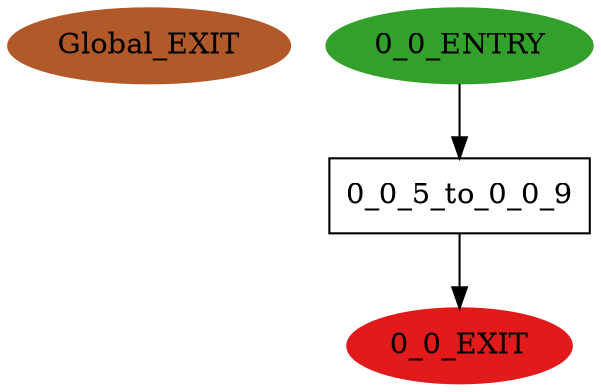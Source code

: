 digraph model { 
compound=true; 
node  [style="filled", colorscheme="paired12"];  "Global_EXIT" [shape=ellipse, color=12, style=filled];
  "0_0_EXIT" [shape=ellipse, color=6, style=filled];
  "0_0_ENTRY" [shape=ellipse, color=4, style=filled];
  "0_0_5_to_0_0_9" [shape=box, style=""];
  "0_0_5_to_0_0_9" [label="0_0_5_to_0_0_9\n"];
  "0_0_ENTRY" -> "0_0_5_to_0_0_9" [label="", arrowhead="normal"];
  "0_0_5_to_0_0_9" -> "0_0_EXIT" [label="", arrowhead="normal"];
}
